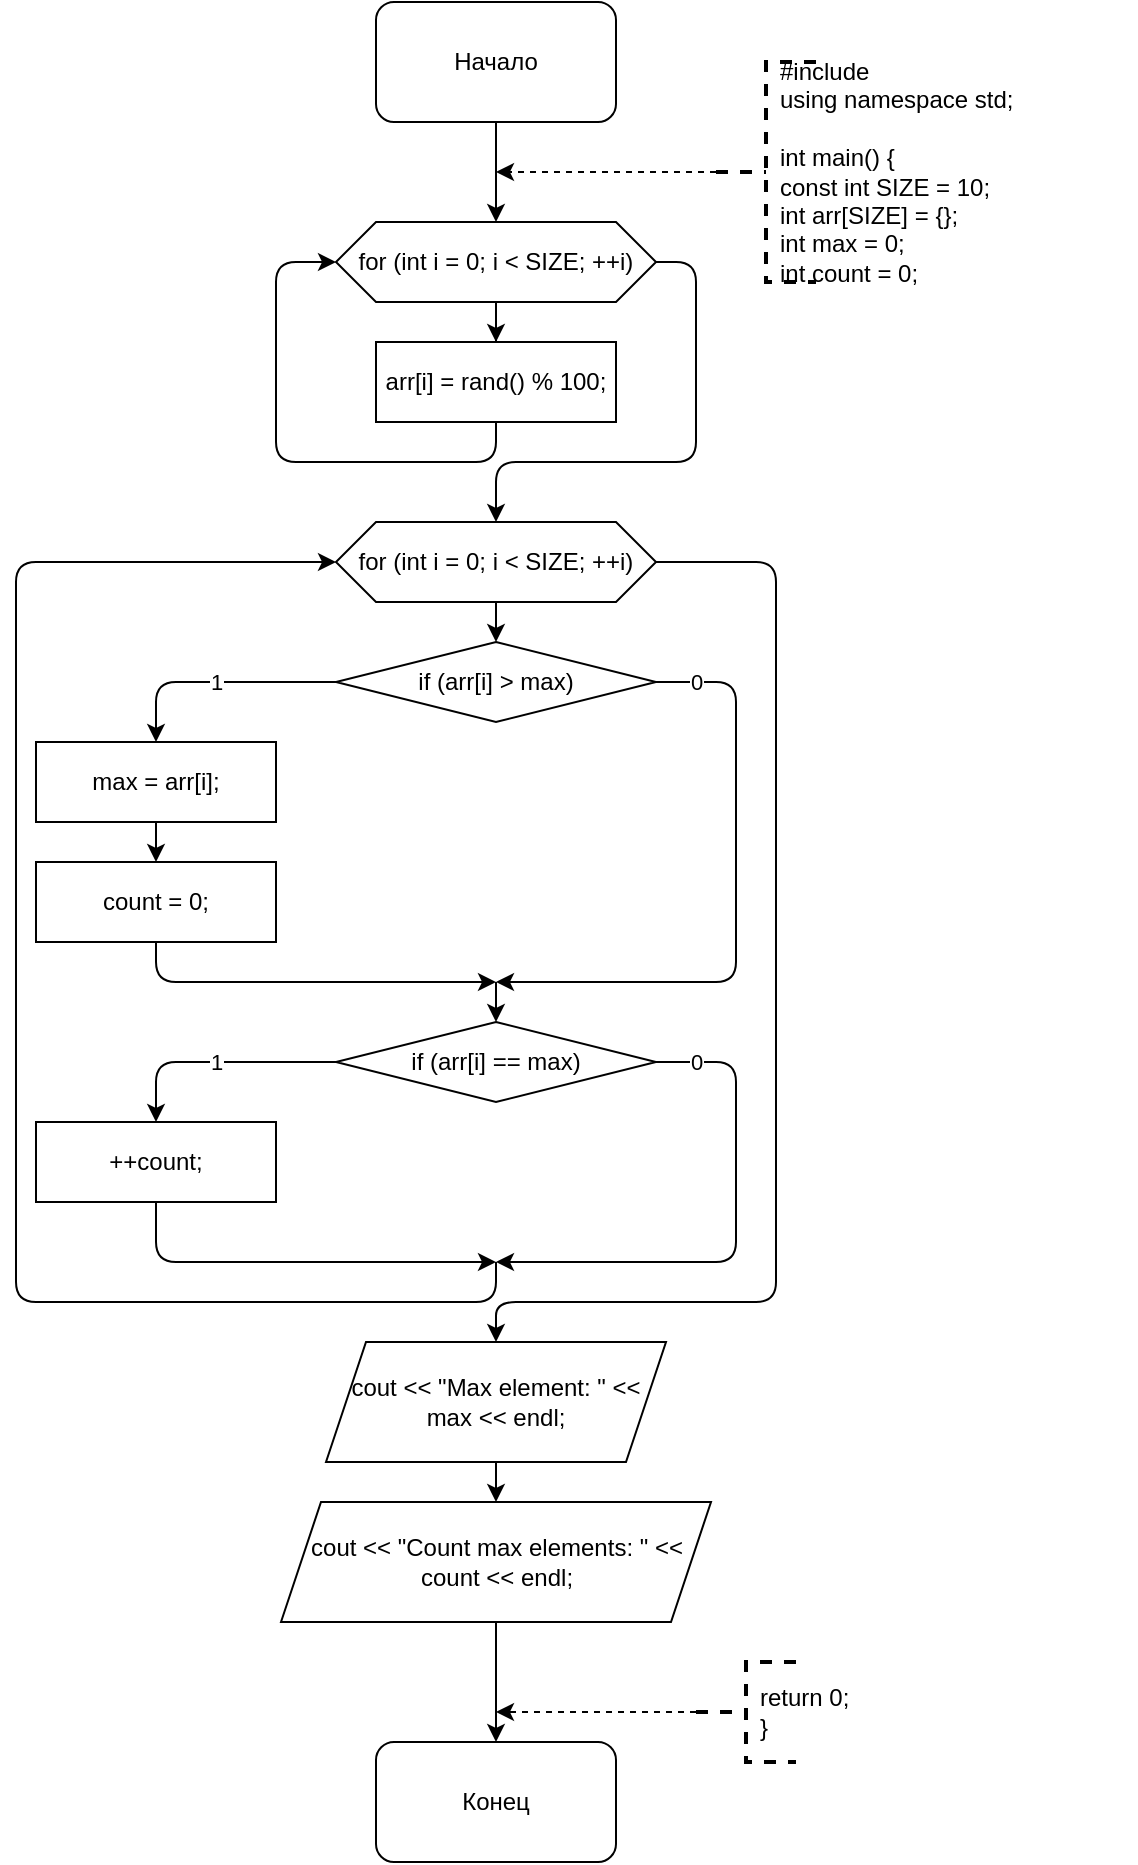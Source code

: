 <mxfile version="13.9.9" type="device"><diagram id="8n3vVHqlsD65s39SuCXe" name="Страница 1"><mxGraphModel dx="1024" dy="592" grid="1" gridSize="10" guides="1" tooltips="1" connect="1" arrows="1" fold="1" page="1" pageScale="1" pageWidth="827" pageHeight="1169" math="0" shadow="0"><root><mxCell id="0"/><mxCell id="1" parent="0"/><mxCell id="sM2QWMyFmcsv1pwKpAIA-1" style="edgeStyle=orthogonalEdgeStyle;rounded=0;orthogonalLoop=1;jettySize=auto;html=1;entryX=0.5;entryY=0;entryDx=0;entryDy=0;" edge="1" parent="1" source="sM2QWMyFmcsv1pwKpAIA-2" target="sM2QWMyFmcsv1pwKpAIA-4"><mxGeometry relative="1" as="geometry"/></mxCell><mxCell id="sM2QWMyFmcsv1pwKpAIA-2" value="Начало" style="rounded=1;whiteSpace=wrap;html=1;" vertex="1" parent="1"><mxGeometry x="340" y="10" width="120" height="60" as="geometry"/></mxCell><mxCell id="sM2QWMyFmcsv1pwKpAIA-3" style="edgeStyle=orthogonalEdgeStyle;rounded=0;orthogonalLoop=1;jettySize=auto;html=1;" edge="1" parent="1" source="sM2QWMyFmcsv1pwKpAIA-4" target="sM2QWMyFmcsv1pwKpAIA-5"><mxGeometry relative="1" as="geometry"/></mxCell><mxCell id="sM2QWMyFmcsv1pwKpAIA-4" value="for (int i = 0; i &amp;lt; SIZE; ++i)" style="shape=hexagon;perimeter=hexagonPerimeter2;whiteSpace=wrap;html=1;fixedSize=1;" vertex="1" parent="1"><mxGeometry x="320" y="120" width="160" height="40" as="geometry"/></mxCell><mxCell id="sM2QWMyFmcsv1pwKpAIA-5" value="arr[i] = rand() % 100;" style="rounded=0;whiteSpace=wrap;html=1;" vertex="1" parent="1"><mxGeometry x="340" y="180" width="120" height="40" as="geometry"/></mxCell><mxCell id="sM2QWMyFmcsv1pwKpAIA-6" value="" style="endArrow=classic;html=1;exitX=0.5;exitY=1;exitDx=0;exitDy=0;entryX=0;entryY=0.5;entryDx=0;entryDy=0;" edge="1" parent="1" source="sM2QWMyFmcsv1pwKpAIA-5" target="sM2QWMyFmcsv1pwKpAIA-4"><mxGeometry width="50" height="50" relative="1" as="geometry"><mxPoint x="390" y="330" as="sourcePoint"/><mxPoint x="440" y="280" as="targetPoint"/><Array as="points"><mxPoint x="400" y="240"/><mxPoint x="290" y="240"/><mxPoint x="290" y="140"/></Array></mxGeometry></mxCell><mxCell id="sM2QWMyFmcsv1pwKpAIA-7" value="" style="endArrow=classic;html=1;exitX=1;exitY=0.5;exitDx=0;exitDy=0;" edge="1" parent="1" source="sM2QWMyFmcsv1pwKpAIA-4"><mxGeometry width="50" height="50" relative="1" as="geometry"><mxPoint x="390" y="330" as="sourcePoint"/><mxPoint x="400" y="270" as="targetPoint"/><Array as="points"><mxPoint x="500" y="140"/><mxPoint x="500" y="240"/><mxPoint x="400" y="240"/></Array></mxGeometry></mxCell><mxCell id="sM2QWMyFmcsv1pwKpAIA-16" value="Конец" style="rounded=1;whiteSpace=wrap;html=1;" vertex="1" parent="1"><mxGeometry x="340" y="880" width="120" height="60" as="geometry"/></mxCell><mxCell id="sM2QWMyFmcsv1pwKpAIA-17" style="edgeStyle=orthogonalEdgeStyle;rounded=0;orthogonalLoop=1;jettySize=auto;html=1;dashed=1;" edge="1" parent="1" source="sM2QWMyFmcsv1pwKpAIA-18"><mxGeometry relative="1" as="geometry"><mxPoint x="400" y="95" as="targetPoint"/></mxGeometry></mxCell><mxCell id="sM2QWMyFmcsv1pwKpAIA-18" value="" style="strokeWidth=2;html=1;shape=mxgraph.flowchart.annotation_2;align=left;labelPosition=right;pointerEvents=1;dashed=1;" vertex="1" parent="1"><mxGeometry x="510" y="40" width="50" height="110" as="geometry"/></mxCell><mxCell id="sM2QWMyFmcsv1pwKpAIA-19" value="#include&amp;nbsp;&lt;br&gt;using namespace std;&lt;br&gt;&lt;br&gt;int main() {&lt;br&gt;const int SIZE = 10;&lt;br&gt;int arr[SIZE] = {};&lt;br&gt;int max = 0;&lt;br&gt;int count = 0;" style="text;html=1;strokeColor=none;fillColor=none;align=left;verticalAlign=middle;whiteSpace=wrap;rounded=0;dashed=1;" vertex="1" parent="1"><mxGeometry x="540" y="40" width="180" height="110" as="geometry"/></mxCell><mxCell id="sM2QWMyFmcsv1pwKpAIA-20" style="edgeStyle=orthogonalEdgeStyle;rounded=0;orthogonalLoop=1;jettySize=auto;html=1;dashed=1;" edge="1" parent="1" source="sM2QWMyFmcsv1pwKpAIA-21"><mxGeometry relative="1" as="geometry"><mxPoint x="400" y="865" as="targetPoint"/></mxGeometry></mxCell><mxCell id="sM2QWMyFmcsv1pwKpAIA-21" value="" style="strokeWidth=2;html=1;shape=mxgraph.flowchart.annotation_2;align=left;labelPosition=right;pointerEvents=1;dashed=1;" vertex="1" parent="1"><mxGeometry x="500" y="840" width="50" height="50" as="geometry"/></mxCell><mxCell id="sM2QWMyFmcsv1pwKpAIA-22" value="return 0;&lt;br&gt;}" style="text;html=1;strokeColor=none;fillColor=none;align=left;verticalAlign=middle;whiteSpace=wrap;rounded=0;dashed=1;" vertex="1" parent="1"><mxGeometry x="530" y="840" width="110" height="50" as="geometry"/></mxCell><mxCell id="sM2QWMyFmcsv1pwKpAIA-31" style="edgeStyle=orthogonalEdgeStyle;rounded=1;orthogonalLoop=1;jettySize=auto;html=1;" edge="1" parent="1" source="sM2QWMyFmcsv1pwKpAIA-23" target="sM2QWMyFmcsv1pwKpAIA-24"><mxGeometry relative="1" as="geometry"/></mxCell><mxCell id="sM2QWMyFmcsv1pwKpAIA-23" value="for (int i = 0; i &amp;lt; SIZE; ++i)" style="shape=hexagon;perimeter=hexagonPerimeter2;whiteSpace=wrap;html=1;fixedSize=1;" vertex="1" parent="1"><mxGeometry x="320" y="270" width="160" height="40" as="geometry"/></mxCell><mxCell id="sM2QWMyFmcsv1pwKpAIA-25" value="1" style="edgeStyle=orthogonalEdgeStyle;rounded=1;orthogonalLoop=1;jettySize=auto;html=1;" edge="1" parent="1" source="sM2QWMyFmcsv1pwKpAIA-24" target="sM2QWMyFmcsv1pwKpAIA-26"><mxGeometry relative="1" as="geometry"><mxPoint x="230" y="380" as="targetPoint"/></mxGeometry></mxCell><mxCell id="sM2QWMyFmcsv1pwKpAIA-24" value="if (arr[i] &amp;gt; max)" style="rhombus;whiteSpace=wrap;html=1;" vertex="1" parent="1"><mxGeometry x="320" y="330" width="160" height="40" as="geometry"/></mxCell><mxCell id="sM2QWMyFmcsv1pwKpAIA-28" style="edgeStyle=orthogonalEdgeStyle;rounded=1;orthogonalLoop=1;jettySize=auto;html=1;" edge="1" parent="1" source="sM2QWMyFmcsv1pwKpAIA-26" target="sM2QWMyFmcsv1pwKpAIA-27"><mxGeometry relative="1" as="geometry"/></mxCell><mxCell id="sM2QWMyFmcsv1pwKpAIA-26" value="max = arr[i];" style="rounded=0;whiteSpace=wrap;html=1;" vertex="1" parent="1"><mxGeometry x="170" y="380" width="120" height="40" as="geometry"/></mxCell><mxCell id="sM2QWMyFmcsv1pwKpAIA-27" value="count = 0;" style="rounded=0;whiteSpace=wrap;html=1;" vertex="1" parent="1"><mxGeometry x="170" y="440" width="120" height="40" as="geometry"/></mxCell><mxCell id="sM2QWMyFmcsv1pwKpAIA-29" value="" style="endArrow=classic;html=1;exitX=0.5;exitY=1;exitDx=0;exitDy=0;" edge="1" parent="1" source="sM2QWMyFmcsv1pwKpAIA-27"><mxGeometry width="50" height="50" relative="1" as="geometry"><mxPoint x="390" y="530" as="sourcePoint"/><mxPoint x="400" y="500" as="targetPoint"/><Array as="points"><mxPoint x="230" y="500"/></Array></mxGeometry></mxCell><mxCell id="sM2QWMyFmcsv1pwKpAIA-30" value="0" style="endArrow=classic;html=1;exitX=1;exitY=0.5;exitDx=0;exitDy=0;" edge="1" parent="1" source="sM2QWMyFmcsv1pwKpAIA-24"><mxGeometry x="-0.871" width="50" height="50" relative="1" as="geometry"><mxPoint x="390" y="530" as="sourcePoint"/><mxPoint x="400" y="500" as="targetPoint"/><Array as="points"><mxPoint x="520" y="350"/><mxPoint x="520" y="500"/></Array><mxPoint as="offset"/></mxGeometry></mxCell><mxCell id="sM2QWMyFmcsv1pwKpAIA-32" value="" style="endArrow=classic;html=1;" edge="1" parent="1" target="sM2QWMyFmcsv1pwKpAIA-33"><mxGeometry width="50" height="50" relative="1" as="geometry"><mxPoint x="400" y="500" as="sourcePoint"/><mxPoint x="400" y="520" as="targetPoint"/></mxGeometry></mxCell><mxCell id="sM2QWMyFmcsv1pwKpAIA-34" value="1" style="edgeStyle=orthogonalEdgeStyle;rounded=1;orthogonalLoop=1;jettySize=auto;html=1;" edge="1" parent="1" source="sM2QWMyFmcsv1pwKpAIA-33" target="sM2QWMyFmcsv1pwKpAIA-35"><mxGeometry relative="1" as="geometry"><mxPoint x="230" y="580" as="targetPoint"/></mxGeometry></mxCell><mxCell id="sM2QWMyFmcsv1pwKpAIA-33" value="if (arr[i] == max)" style="rhombus;whiteSpace=wrap;html=1;" vertex="1" parent="1"><mxGeometry x="320" y="520" width="160" height="40" as="geometry"/></mxCell><mxCell id="sM2QWMyFmcsv1pwKpAIA-35" value="++count;" style="rounded=0;whiteSpace=wrap;html=1;" vertex="1" parent="1"><mxGeometry x="170" y="570" width="120" height="40" as="geometry"/></mxCell><mxCell id="sM2QWMyFmcsv1pwKpAIA-36" value="" style="endArrow=classic;html=1;exitX=0.5;exitY=1;exitDx=0;exitDy=0;" edge="1" parent="1" source="sM2QWMyFmcsv1pwKpAIA-35"><mxGeometry width="50" height="50" relative="1" as="geometry"><mxPoint x="390" y="530" as="sourcePoint"/><mxPoint x="400" y="640" as="targetPoint"/><Array as="points"><mxPoint x="230" y="640"/></Array></mxGeometry></mxCell><mxCell id="sM2QWMyFmcsv1pwKpAIA-37" value="0" style="endArrow=classic;html=1;exitX=1;exitY=0.5;exitDx=0;exitDy=0;" edge="1" parent="1" source="sM2QWMyFmcsv1pwKpAIA-33"><mxGeometry x="-0.846" width="50" height="50" relative="1" as="geometry"><mxPoint x="390" y="530" as="sourcePoint"/><mxPoint x="400" y="640" as="targetPoint"/><Array as="points"><mxPoint x="520" y="540"/><mxPoint x="520" y="640"/></Array><mxPoint as="offset"/></mxGeometry></mxCell><mxCell id="sM2QWMyFmcsv1pwKpAIA-38" value="" style="endArrow=classic;html=1;entryX=0;entryY=0.5;entryDx=0;entryDy=0;" edge="1" parent="1" target="sM2QWMyFmcsv1pwKpAIA-23"><mxGeometry width="50" height="50" relative="1" as="geometry"><mxPoint x="400" y="640" as="sourcePoint"/><mxPoint x="440" y="480" as="targetPoint"/><Array as="points"><mxPoint x="400" y="660"/><mxPoint x="160" y="660"/><mxPoint x="160" y="290"/></Array></mxGeometry></mxCell><mxCell id="sM2QWMyFmcsv1pwKpAIA-42" style="edgeStyle=orthogonalEdgeStyle;rounded=1;orthogonalLoop=1;jettySize=auto;html=1;entryX=0.5;entryY=0;entryDx=0;entryDy=0;" edge="1" parent="1" source="sM2QWMyFmcsv1pwKpAIA-39" target="sM2QWMyFmcsv1pwKpAIA-41"><mxGeometry relative="1" as="geometry"/></mxCell><mxCell id="sM2QWMyFmcsv1pwKpAIA-39" value="cout &amp;lt;&amp;lt; &quot;Max element: &quot; &amp;lt;&amp;lt; max &amp;lt;&amp;lt; endl;" style="shape=parallelogram;perimeter=parallelogramPerimeter;whiteSpace=wrap;html=1;fixedSize=1;" vertex="1" parent="1"><mxGeometry x="315" y="680" width="170" height="60" as="geometry"/></mxCell><mxCell id="sM2QWMyFmcsv1pwKpAIA-40" value="" style="endArrow=classic;html=1;exitX=1;exitY=0.5;exitDx=0;exitDy=0;entryX=0.5;entryY=0;entryDx=0;entryDy=0;" edge="1" parent="1" source="sM2QWMyFmcsv1pwKpAIA-23" target="sM2QWMyFmcsv1pwKpAIA-39"><mxGeometry width="50" height="50" relative="1" as="geometry"><mxPoint x="390" y="720" as="sourcePoint"/><mxPoint x="440" y="670" as="targetPoint"/><Array as="points"><mxPoint x="540" y="290"/><mxPoint x="540" y="660"/><mxPoint x="400" y="660"/></Array></mxGeometry></mxCell><mxCell id="sM2QWMyFmcsv1pwKpAIA-43" style="edgeStyle=orthogonalEdgeStyle;rounded=1;orthogonalLoop=1;jettySize=auto;html=1;" edge="1" parent="1" source="sM2QWMyFmcsv1pwKpAIA-41"><mxGeometry relative="1" as="geometry"><mxPoint x="400" y="880" as="targetPoint"/></mxGeometry></mxCell><mxCell id="sM2QWMyFmcsv1pwKpAIA-41" value="cout &amp;lt;&amp;lt; &quot;Count max elements: &quot; &amp;lt;&amp;lt; count &amp;lt;&amp;lt; endl;" style="shape=parallelogram;perimeter=parallelogramPerimeter;whiteSpace=wrap;html=1;fixedSize=1;" vertex="1" parent="1"><mxGeometry x="292.5" y="760" width="215" height="60" as="geometry"/></mxCell></root></mxGraphModel></diagram></mxfile>